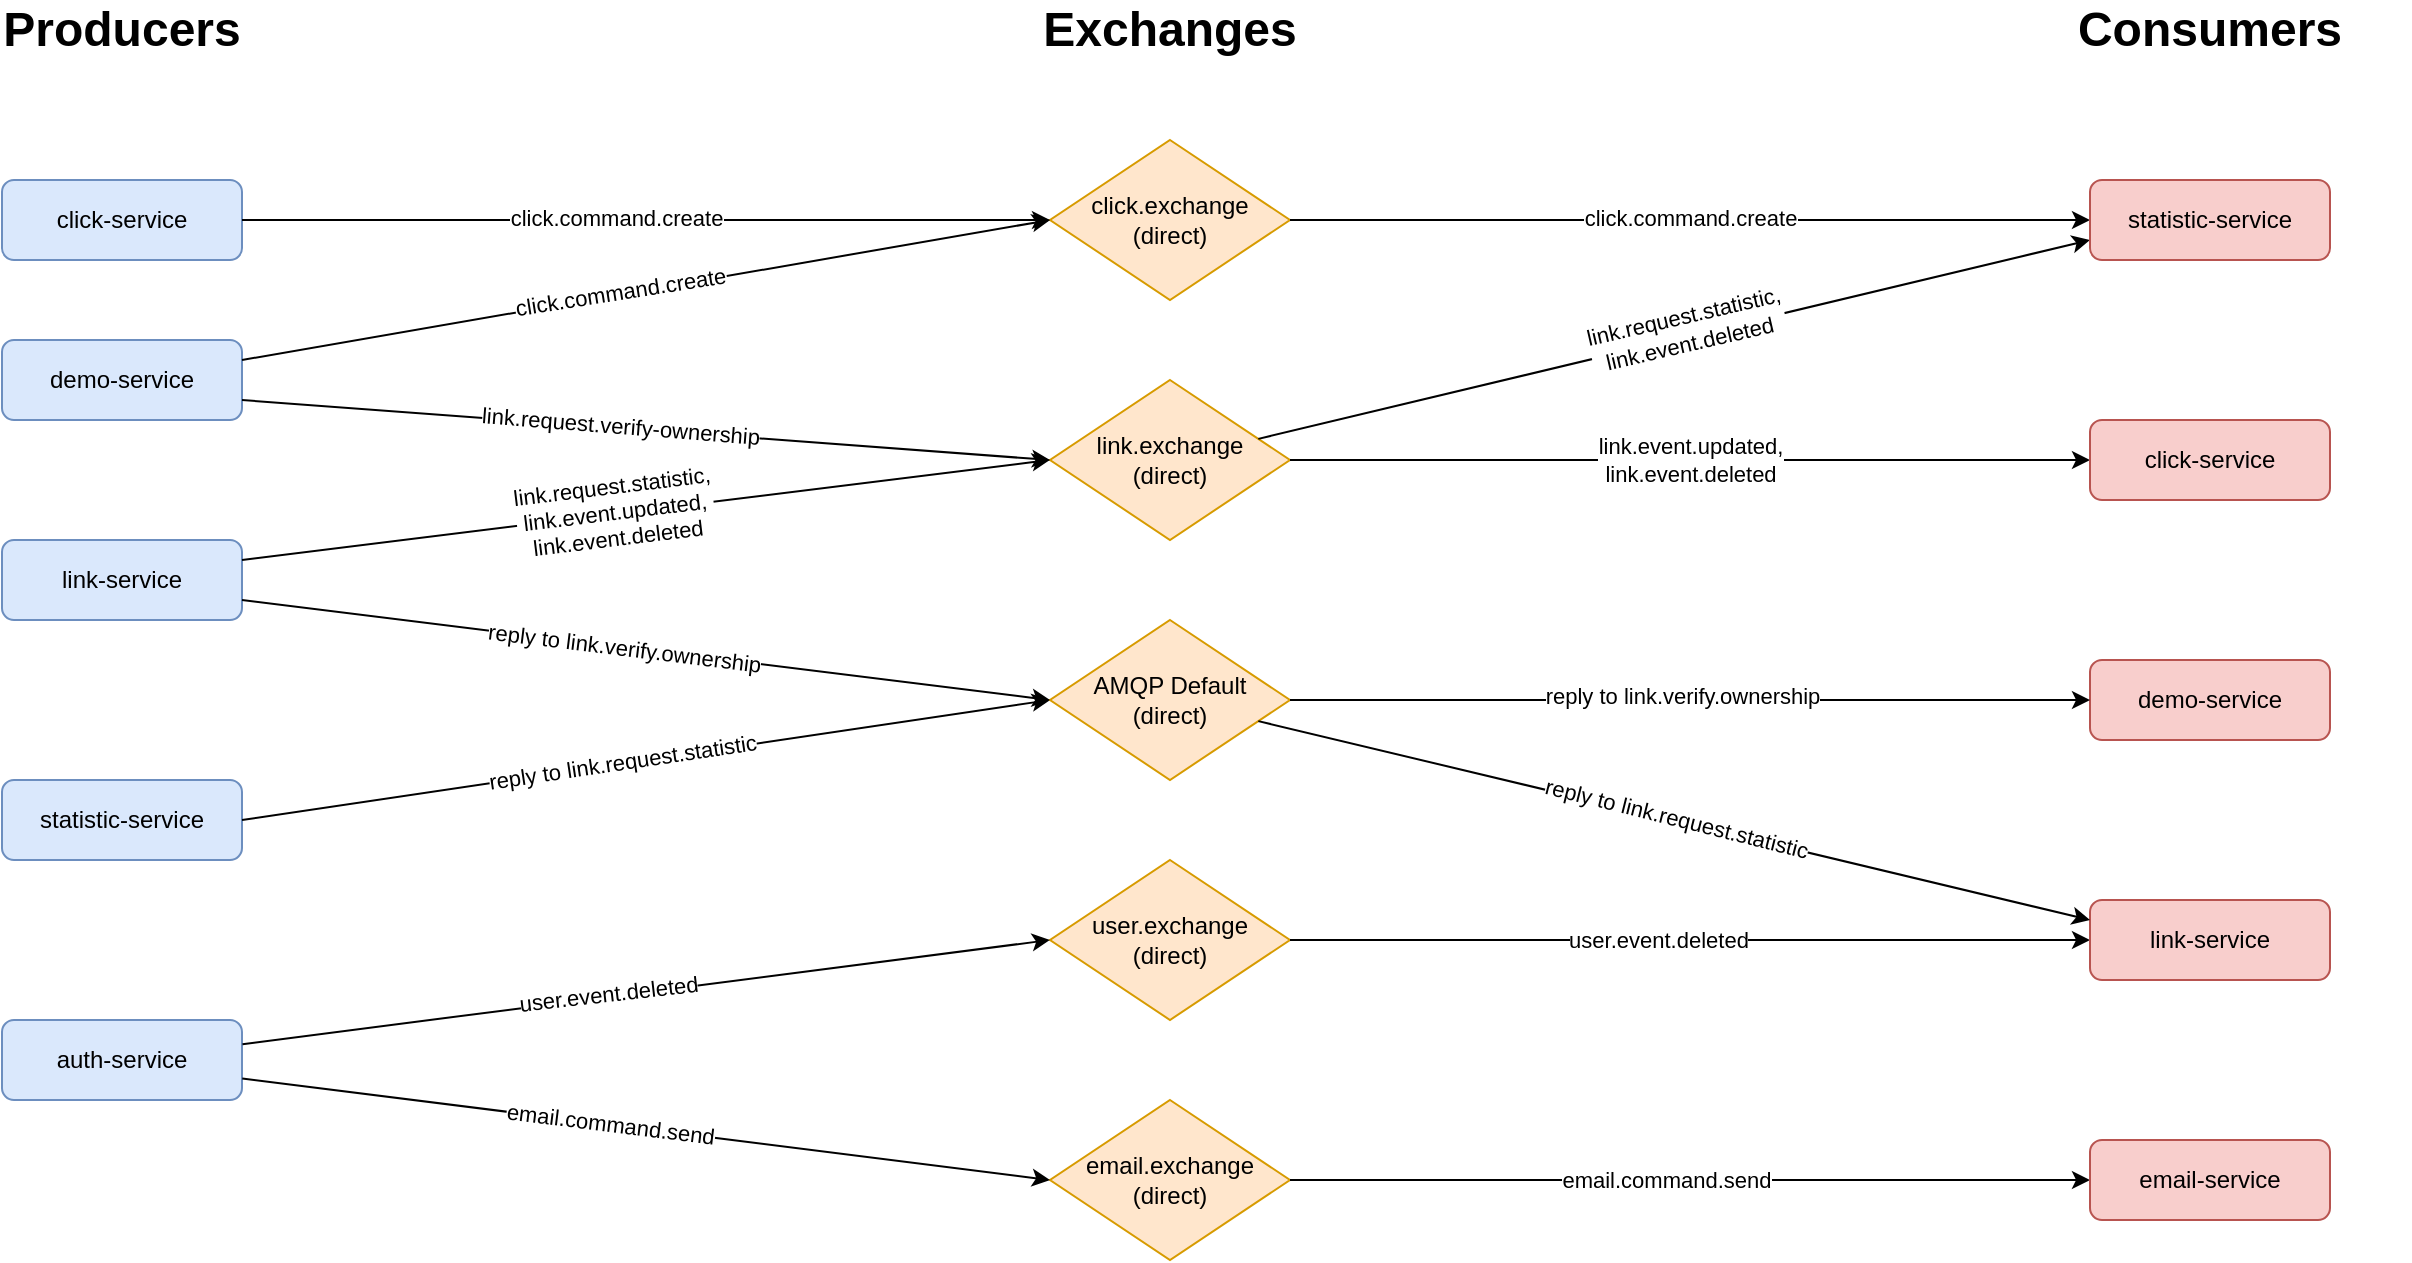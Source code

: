 <mxfile scale="1" border="0" version="24.3.0" type="device">
  <diagram name="Page-1" id="cqbrpnfgSKvpPJpwKRJ_">
    <mxGraphModel dx="2522" dy="918" grid="1" gridSize="10" guides="1" tooltips="1" connect="1" arrows="1" fold="1" page="1" pageScale="1" pageWidth="850" pageHeight="1100" math="0" shadow="0">
      <root>
        <mxCell id="0" />
        <mxCell id="1" parent="0" />
        <mxCell id="JSB7apkSR-UXOg-A_9qh-1" value="user.exchange&lt;br&gt;(direct)" style="rhombus;whiteSpace=wrap;html=1;fillColor=#ffe6cc;strokeColor=#d79b00;" parent="1" vertex="1">
          <mxGeometry y="520" width="120" height="80" as="geometry" />
        </mxCell>
        <mxCell id="JSB7apkSR-UXOg-A_9qh-2" value="&lt;font style=&quot;font-size: 12px;&quot;&gt;link.exchange&lt;br&gt;(direct)&lt;/font&gt;" style="rhombus;whiteSpace=wrap;html=1;fillColor=#ffe6cc;strokeColor=#d79b00;" parent="1" vertex="1">
          <mxGeometry y="280" width="120" height="80" as="geometry" />
        </mxCell>
        <mxCell id="JSB7apkSR-UXOg-A_9qh-3" value="click.exchange&lt;br&gt;(direct)" style="rhombus;whiteSpace=wrap;html=1;fillColor=#ffe6cc;strokeColor=#d79b00;" parent="1" vertex="1">
          <mxGeometry y="160" width="120" height="80" as="geometry" />
        </mxCell>
        <mxCell id="JSB7apkSR-UXOg-A_9qh-4" value="email.exchange&lt;br&gt;(direct)" style="rhombus;whiteSpace=wrap;html=1;fillColor=#ffe6cc;strokeColor=#d79b00;" parent="1" vertex="1">
          <mxGeometry y="640" width="120" height="80" as="geometry" />
        </mxCell>
        <mxCell id="JSB7apkSR-UXOg-A_9qh-9" value="" style="endArrow=classic;html=1;rounded=0;exitX=1;exitY=0.5;exitDx=0;exitDy=0;entryX=0;entryY=0.5;entryDx=0;entryDy=0;" parent="1" source="JSB7apkSR-UXOg-A_9qh-4" target="JSB7apkSR-UXOg-A_9qh-51" edge="1">
          <mxGeometry width="50" height="50" relative="1" as="geometry">
            <mxPoint x="240" y="630" as="sourcePoint" />
            <mxPoint x="440" y="680" as="targetPoint" />
          </mxGeometry>
        </mxCell>
        <mxCell id="JSB7apkSR-UXOg-A_9qh-10" value="email.command.send" style="edgeLabel;html=1;align=center;verticalAlign=middle;resizable=0;points=[];" parent="JSB7apkSR-UXOg-A_9qh-9" vertex="1" connectable="0">
          <mxGeometry x="0.009" y="1" relative="1" as="geometry">
            <mxPoint x="-14" y="1" as="offset" />
          </mxGeometry>
        </mxCell>
        <mxCell id="JSB7apkSR-UXOg-A_9qh-11" value="" style="endArrow=classic;html=1;rounded=0;exitX=1;exitY=0.5;exitDx=0;exitDy=0;entryX=0;entryY=0.5;entryDx=0;entryDy=0;" parent="1" source="JSB7apkSR-UXOg-A_9qh-1" target="JSB7apkSR-UXOg-A_9qh-50" edge="1">
          <mxGeometry width="50" height="50" relative="1" as="geometry">
            <mxPoint x="110" y="490.2" as="sourcePoint" />
            <mxPoint x="440" y="560" as="targetPoint" />
          </mxGeometry>
        </mxCell>
        <mxCell id="JSB7apkSR-UXOg-A_9qh-12" value="user.event.deleted" style="edgeLabel;html=1;align=center;verticalAlign=middle;resizable=0;points=[];rotation=0;" parent="JSB7apkSR-UXOg-A_9qh-11" vertex="1" connectable="0">
          <mxGeometry x="-0.044" y="1" relative="1" as="geometry">
            <mxPoint x="-7" y="1" as="offset" />
          </mxGeometry>
        </mxCell>
        <mxCell id="JSB7apkSR-UXOg-A_9qh-13" value="" style="endArrow=classic;html=1;rounded=0;entryX=0;entryY=0.5;entryDx=0;entryDy=0;" parent="1" source="JSB7apkSR-UXOg-A_9qh-2" target="JSB7apkSR-UXOg-A_9qh-52" edge="1">
          <mxGeometry width="50" height="50" relative="1" as="geometry">
            <mxPoint x="150" y="380" as="sourcePoint" />
            <mxPoint x="440" y="360" as="targetPoint" />
          </mxGeometry>
        </mxCell>
        <mxCell id="JSB7apkSR-UXOg-A_9qh-15" value="link.event.updated,&lt;br&gt;link.event.deleted" style="edgeLabel;html=1;align=center;verticalAlign=middle;resizable=0;points=[];rotation=0;" parent="JSB7apkSR-UXOg-A_9qh-13" vertex="1" connectable="0">
          <mxGeometry x="-0.198" y="-1" relative="1" as="geometry">
            <mxPoint x="39" y="-1" as="offset" />
          </mxGeometry>
        </mxCell>
        <mxCell id="JSB7apkSR-UXOg-A_9qh-18" value="" style="endArrow=classic;html=1;rounded=0;entryX=0;entryY=0.75;entryDx=0;entryDy=0;" parent="1" target="JSB7apkSR-UXOg-A_9qh-53" edge="1" source="JSB7apkSR-UXOg-A_9qh-2">
          <mxGeometry width="50" height="50" relative="1" as="geometry">
            <mxPoint x="160" y="370" as="sourcePoint" />
            <mxPoint x="440" y="280" as="targetPoint" />
          </mxGeometry>
        </mxCell>
        <mxCell id="JSB7apkSR-UXOg-A_9qh-19" value="link.request.statistic,&lt;br&gt;link.event.deleted" style="edgeLabel;html=1;align=center;verticalAlign=middle;resizable=0;points=[];rotation=347;" parent="JSB7apkSR-UXOg-A_9qh-18" vertex="1" connectable="0">
          <mxGeometry x="-0.069" y="1" relative="1" as="geometry">
            <mxPoint x="20" y="-7" as="offset" />
          </mxGeometry>
        </mxCell>
        <mxCell id="JSB7apkSR-UXOg-A_9qh-21" value="" style="endArrow=classic;html=1;rounded=0;exitX=1;exitY=0.5;exitDx=0;exitDy=0;entryX=0;entryY=0.5;entryDx=0;entryDy=0;" parent="1" target="JSB7apkSR-UXOg-A_9qh-53" edge="1" source="JSB7apkSR-UXOg-A_9qh-3">
          <mxGeometry width="50" height="50" relative="1" as="geometry">
            <mxPoint x="120" y="359.94" as="sourcePoint" />
            <mxPoint x="440" y="200" as="targetPoint" />
          </mxGeometry>
        </mxCell>
        <mxCell id="JSB7apkSR-UXOg-A_9qh-22" value="click.command.create" style="edgeLabel;html=1;align=center;verticalAlign=middle;resizable=0;points=[];rotation=0;" parent="JSB7apkSR-UXOg-A_9qh-21" vertex="1" connectable="0">
          <mxGeometry x="-0.212" y="-1" relative="1" as="geometry">
            <mxPoint x="42" y="-2" as="offset" />
          </mxGeometry>
        </mxCell>
        <mxCell id="JSB7apkSR-UXOg-A_9qh-24" value="link-service" style="rounded=1;whiteSpace=wrap;html=1;fillColor=#dae8fc;strokeColor=#6c8ebf;" parent="1" vertex="1">
          <mxGeometry x="-524" y="360" width="120" height="40" as="geometry" />
        </mxCell>
        <mxCell id="JSB7apkSR-UXOg-A_9qh-26" value="auth-service" style="rounded=1;whiteSpace=wrap;html=1;fillColor=#dae8fc;strokeColor=#6c8ebf;" parent="1" vertex="1">
          <mxGeometry x="-524" y="600" width="120" height="40" as="geometry" />
        </mxCell>
        <mxCell id="JSB7apkSR-UXOg-A_9qh-27" value="statistic-service" style="rounded=1;whiteSpace=wrap;html=1;fillColor=#dae8fc;strokeColor=#6c8ebf;" parent="1" vertex="1">
          <mxGeometry x="-524" y="480" width="120" height="40" as="geometry" />
        </mxCell>
        <mxCell id="JSB7apkSR-UXOg-A_9qh-28" value="click-service" style="rounded=1;whiteSpace=wrap;html=1;fillColor=#dae8fc;strokeColor=#6c8ebf;" parent="1" vertex="1">
          <mxGeometry x="-524" y="180" width="120" height="40" as="geometry" />
        </mxCell>
        <mxCell id="JSB7apkSR-UXOg-A_9qh-29" value="" style="endArrow=classic;html=1;rounded=0;entryX=0;entryY=0.5;entryDx=0;entryDy=0;exitX=1.001;exitY=0.731;exitDx=0;exitDy=0;exitPerimeter=0;" parent="1" source="JSB7apkSR-UXOg-A_9qh-26" target="JSB7apkSR-UXOg-A_9qh-4" edge="1">
          <mxGeometry width="50" height="50" relative="1" as="geometry">
            <mxPoint x="-310" y="530" as="sourcePoint" />
            <mxPoint x="-80" y="320" as="targetPoint" />
          </mxGeometry>
        </mxCell>
        <mxCell id="JSB7apkSR-UXOg-A_9qh-30" value="email.command.send" style="edgeLabel;html=1;align=center;verticalAlign=middle;resizable=0;points=[];rotation=7;" parent="JSB7apkSR-UXOg-A_9qh-29" vertex="1" connectable="0">
          <mxGeometry x="-0.283" y="2" relative="1" as="geometry">
            <mxPoint x="39" y="6" as="offset" />
          </mxGeometry>
        </mxCell>
        <mxCell id="JSB7apkSR-UXOg-A_9qh-31" value="" style="endArrow=classic;html=1;rounded=0;exitX=1;exitY=0.5;exitDx=0;exitDy=0;entryX=0;entryY=0.5;entryDx=0;entryDy=0;" parent="1" source="JSB7apkSR-UXOg-A_9qh-28" target="JSB7apkSR-UXOg-A_9qh-3" edge="1">
          <mxGeometry width="50" height="50" relative="1" as="geometry">
            <mxPoint x="-120" y="500" as="sourcePoint" />
            <mxPoint x="-70" y="450" as="targetPoint" />
          </mxGeometry>
        </mxCell>
        <mxCell id="JSB7apkSR-UXOg-A_9qh-32" value="click.command.create" style="edgeLabel;html=1;align=center;verticalAlign=middle;resizable=0;points=[];rotation=0;" parent="JSB7apkSR-UXOg-A_9qh-31" vertex="1" connectable="0">
          <mxGeometry x="-0.1" y="1" relative="1" as="geometry">
            <mxPoint x="5" as="offset" />
          </mxGeometry>
        </mxCell>
        <mxCell id="JSB7apkSR-UXOg-A_9qh-33" value="" style="endArrow=classic;html=1;rounded=0;exitX=1;exitY=0.25;exitDx=0;exitDy=0;entryX=0;entryY=0.5;entryDx=0;entryDy=0;" parent="1" source="JSB7apkSR-UXOg-A_9qh-24" target="JSB7apkSR-UXOg-A_9qh-2" edge="1">
          <mxGeometry width="50" height="50" relative="1" as="geometry">
            <mxPoint x="40" y="390" as="sourcePoint" />
            <mxPoint x="90" y="340" as="targetPoint" />
          </mxGeometry>
        </mxCell>
        <mxCell id="JSB7apkSR-UXOg-A_9qh-34" value="link.request.statistic,&lt;br&gt;link.event.updated,&lt;br&gt;link.event.deleted" style="edgeLabel;html=1;align=center;verticalAlign=middle;resizable=0;points=[];rotation=353;" parent="JSB7apkSR-UXOg-A_9qh-33" vertex="1" connectable="0">
          <mxGeometry x="-0.177" y="1" relative="1" as="geometry">
            <mxPoint x="20" y="-3" as="offset" />
          </mxGeometry>
        </mxCell>
        <mxCell id="JSB7apkSR-UXOg-A_9qh-36" value="" style="endArrow=classic;html=1;rounded=0;entryX=0;entryY=0.5;entryDx=0;entryDy=0;exitX=1.002;exitY=0.302;exitDx=0;exitDy=0;exitPerimeter=0;" parent="1" source="JSB7apkSR-UXOg-A_9qh-26" target="JSB7apkSR-UXOg-A_9qh-1" edge="1">
          <mxGeometry width="50" height="50" relative="1" as="geometry">
            <mxPoint x="-310" y="560" as="sourcePoint" />
            <mxPoint x="-10" y="450" as="targetPoint" />
          </mxGeometry>
        </mxCell>
        <mxCell id="JSB7apkSR-UXOg-A_9qh-37" value="user.event.deleted" style="edgeLabel;html=1;align=center;verticalAlign=middle;resizable=0;points=[];rotation=353.5;" parent="JSB7apkSR-UXOg-A_9qh-36" vertex="1" connectable="0">
          <mxGeometry x="-0.041" y="1" relative="1" as="geometry">
            <mxPoint x="-11" y="1" as="offset" />
          </mxGeometry>
        </mxCell>
        <mxCell id="JSB7apkSR-UXOg-A_9qh-38" value="" style="endArrow=classic;html=1;rounded=0;exitX=1;exitY=0.5;exitDx=0;exitDy=0;entryX=0;entryY=0.5;entryDx=0;entryDy=0;" parent="1" source="JSB7apkSR-UXOg-A_9qh-27" target="JSB7apkSR-UXOg-A_9qh-40" edge="1">
          <mxGeometry width="50" height="50" relative="1" as="geometry">
            <mxPoint x="-230" y="650" as="sourcePoint" />
            <mxPoint x="-640" y="830" as="targetPoint" />
          </mxGeometry>
        </mxCell>
        <mxCell id="JSB7apkSR-UXOg-A_9qh-42" value="reply to link.request.statistic" style="edgeLabel;html=1;align=center;verticalAlign=middle;resizable=0;points=[];rotation=351.5;" parent="JSB7apkSR-UXOg-A_9qh-38" vertex="1" connectable="0">
          <mxGeometry x="-0.232" y="2" relative="1" as="geometry">
            <mxPoint x="35" y="-4" as="offset" />
          </mxGeometry>
        </mxCell>
        <mxCell id="JSB7apkSR-UXOg-A_9qh-40" value="AMQP Default&lt;br&gt;(direct)" style="rhombus;whiteSpace=wrap;html=1;fillColor=#ffe6cc;strokeColor=#d79b00;" parent="1" vertex="1">
          <mxGeometry y="400" width="120" height="80" as="geometry" />
        </mxCell>
        <mxCell id="JSB7apkSR-UXOg-A_9qh-50" value="link-service" style="rounded=1;whiteSpace=wrap;html=1;fillColor=#f8cecc;strokeColor=#b85450;" parent="1" vertex="1">
          <mxGeometry x="520" y="540" width="120" height="40" as="geometry" />
        </mxCell>
        <mxCell id="JSB7apkSR-UXOg-A_9qh-51" value="email-service" style="rounded=1;whiteSpace=wrap;html=1;fillColor=#f8cecc;strokeColor=#b85450;" parent="1" vertex="1">
          <mxGeometry x="520" y="660" width="120" height="40" as="geometry" />
        </mxCell>
        <mxCell id="JSB7apkSR-UXOg-A_9qh-52" value="click-service" style="rounded=1;whiteSpace=wrap;html=1;fillColor=#f8cecc;strokeColor=#b85450;" parent="1" vertex="1">
          <mxGeometry x="520" y="300" width="120" height="40" as="geometry" />
        </mxCell>
        <mxCell id="JSB7apkSR-UXOg-A_9qh-53" value="statistic-service" style="rounded=1;whiteSpace=wrap;html=1;fillColor=#f8cecc;strokeColor=#b85450;" parent="1" vertex="1">
          <mxGeometry x="520" y="180" width="120" height="40" as="geometry" />
        </mxCell>
        <mxCell id="JSB7apkSR-UXOg-A_9qh-59" value="" style="endArrow=classic;html=1;rounded=0;entryX=0;entryY=0.25;entryDx=0;entryDy=0;" parent="1" source="JSB7apkSR-UXOg-A_9qh-40" target="JSB7apkSR-UXOg-A_9qh-50" edge="1">
          <mxGeometry width="50" height="50" relative="1" as="geometry">
            <mxPoint x="140" y="480" as="sourcePoint" />
            <mxPoint x="920" y="680" as="targetPoint" />
          </mxGeometry>
        </mxCell>
        <mxCell id="fS_6RZ5jzGDMbAujFmGW-14" value="reply to link.request.statistic" style="edgeLabel;html=1;align=center;verticalAlign=middle;resizable=0;points=[];rotation=14;" vertex="1" connectable="0" parent="JSB7apkSR-UXOg-A_9qh-59">
          <mxGeometry x="-0.252" y="3" relative="1" as="geometry">
            <mxPoint x="52" y="14" as="offset" />
          </mxGeometry>
        </mxCell>
        <mxCell id="JSB7apkSR-UXOg-A_9qh-60" value="Producers" style="text;html=1;strokeColor=none;fillColor=none;align=center;verticalAlign=middle;whiteSpace=wrap;rounded=0;fontSize=24;fontStyle=1" parent="1" vertex="1">
          <mxGeometry x="-524" y="90" width="120" height="30" as="geometry" />
        </mxCell>
        <mxCell id="JSB7apkSR-UXOg-A_9qh-61" value="Exchanges" style="text;html=1;strokeColor=none;fillColor=none;align=center;verticalAlign=middle;whiteSpace=wrap;rounded=0;fontSize=24;fontStyle=1" parent="1" vertex="1">
          <mxGeometry x="-40" y="90" width="200" height="30" as="geometry" />
        </mxCell>
        <mxCell id="JSB7apkSR-UXOg-A_9qh-63" value="Consumers" style="text;html=1;strokeColor=none;fillColor=none;align=center;verticalAlign=middle;whiteSpace=wrap;rounded=0;fontSize=24;fontStyle=1" parent="1" vertex="1">
          <mxGeometry x="480" y="90" width="200" height="30" as="geometry" />
        </mxCell>
        <mxCell id="fS_6RZ5jzGDMbAujFmGW-1" value="demo-service" style="rounded=1;whiteSpace=wrap;html=1;fillColor=#dae8fc;strokeColor=#6c8ebf;" vertex="1" parent="1">
          <mxGeometry x="-524" y="260" width="120" height="40" as="geometry" />
        </mxCell>
        <mxCell id="fS_6RZ5jzGDMbAujFmGW-2" value="" style="endArrow=classic;html=1;rounded=0;exitX=1;exitY=0.25;exitDx=0;exitDy=0;" edge="1" parent="1" source="fS_6RZ5jzGDMbAujFmGW-1">
          <mxGeometry width="50" height="50" relative="1" as="geometry">
            <mxPoint x="100" y="540" as="sourcePoint" />
            <mxPoint y="200" as="targetPoint" />
          </mxGeometry>
        </mxCell>
        <mxCell id="fS_6RZ5jzGDMbAujFmGW-3" value="click.command.create" style="edgeLabel;html=1;align=center;verticalAlign=middle;resizable=0;points=[];rotation=351;" vertex="1" connectable="0" parent="fS_6RZ5jzGDMbAujFmGW-2">
          <mxGeometry x="-0.029" y="3" relative="1" as="geometry">
            <mxPoint x="-7" y="3" as="offset" />
          </mxGeometry>
        </mxCell>
        <mxCell id="fS_6RZ5jzGDMbAujFmGW-4" value="" style="endArrow=classic;html=1;rounded=0;exitX=1;exitY=0.75;exitDx=0;exitDy=0;entryX=0;entryY=0.5;entryDx=0;entryDy=0;" edge="1" parent="1" source="fS_6RZ5jzGDMbAujFmGW-1" target="JSB7apkSR-UXOg-A_9qh-2">
          <mxGeometry width="50" height="50" relative="1" as="geometry">
            <mxPoint x="-300" y="320" as="sourcePoint" />
            <mxPoint x="730" y="420" as="targetPoint" />
          </mxGeometry>
        </mxCell>
        <mxCell id="fS_6RZ5jzGDMbAujFmGW-5" value="link.request.verify-ownership" style="edgeLabel;html=1;align=center;verticalAlign=middle;resizable=0;points=[];rotation=4.5;" vertex="1" connectable="0" parent="fS_6RZ5jzGDMbAujFmGW-4">
          <mxGeometry x="-0.005" y="1" relative="1" as="geometry">
            <mxPoint x="-12" y="-1" as="offset" />
          </mxGeometry>
        </mxCell>
        <mxCell id="fS_6RZ5jzGDMbAujFmGW-6" value="demo-service" style="rounded=1;whiteSpace=wrap;html=1;fillColor=#f8cecc;strokeColor=#b85450;" vertex="1" parent="1">
          <mxGeometry x="520" y="420" width="120" height="40" as="geometry" />
        </mxCell>
        <mxCell id="fS_6RZ5jzGDMbAujFmGW-7" value="" style="endArrow=classic;html=1;rounded=0;entryX=0;entryY=0.5;entryDx=0;entryDy=0;exitX=1;exitY=0.5;exitDx=0;exitDy=0;" edge="1" parent="1" source="JSB7apkSR-UXOg-A_9qh-40" target="fS_6RZ5jzGDMbAujFmGW-6">
          <mxGeometry width="50" height="50" relative="1" as="geometry">
            <mxPoint x="600" y="440" as="sourcePoint" />
            <mxPoint x="470" y="800" as="targetPoint" />
          </mxGeometry>
        </mxCell>
        <mxCell id="fS_6RZ5jzGDMbAujFmGW-13" value="reply to link.verify.ownership" style="edgeLabel;html=1;align=center;verticalAlign=middle;resizable=0;points=[];" vertex="1" connectable="0" parent="fS_6RZ5jzGDMbAujFmGW-7">
          <mxGeometry x="-0.286" y="-1" relative="1" as="geometry">
            <mxPoint x="53" y="-3" as="offset" />
          </mxGeometry>
        </mxCell>
        <mxCell id="fS_6RZ5jzGDMbAujFmGW-8" value="" style="endArrow=classic;html=1;rounded=0;entryX=0;entryY=0.5;entryDx=0;entryDy=0;exitX=1;exitY=0.75;exitDx=0;exitDy=0;" edge="1" parent="1" source="JSB7apkSR-UXOg-A_9qh-24" target="JSB7apkSR-UXOg-A_9qh-40">
          <mxGeometry width="50" height="50" relative="1" as="geometry">
            <mxPoint x="-280" y="400" as="sourcePoint" />
            <mxPoint x="-580" y="660" as="targetPoint" />
            <Array as="points" />
          </mxGeometry>
        </mxCell>
        <mxCell id="fS_6RZ5jzGDMbAujFmGW-10" value="reply to link.verify.ownership" style="edgeLabel;html=1;align=center;verticalAlign=middle;resizable=0;points=[];rotation=7;" vertex="1" connectable="0" parent="fS_6RZ5jzGDMbAujFmGW-8">
          <mxGeometry x="0.449" y="2" relative="1" as="geometry">
            <mxPoint x="-102" y="-11" as="offset" />
          </mxGeometry>
        </mxCell>
      </root>
    </mxGraphModel>
  </diagram>
</mxfile>
